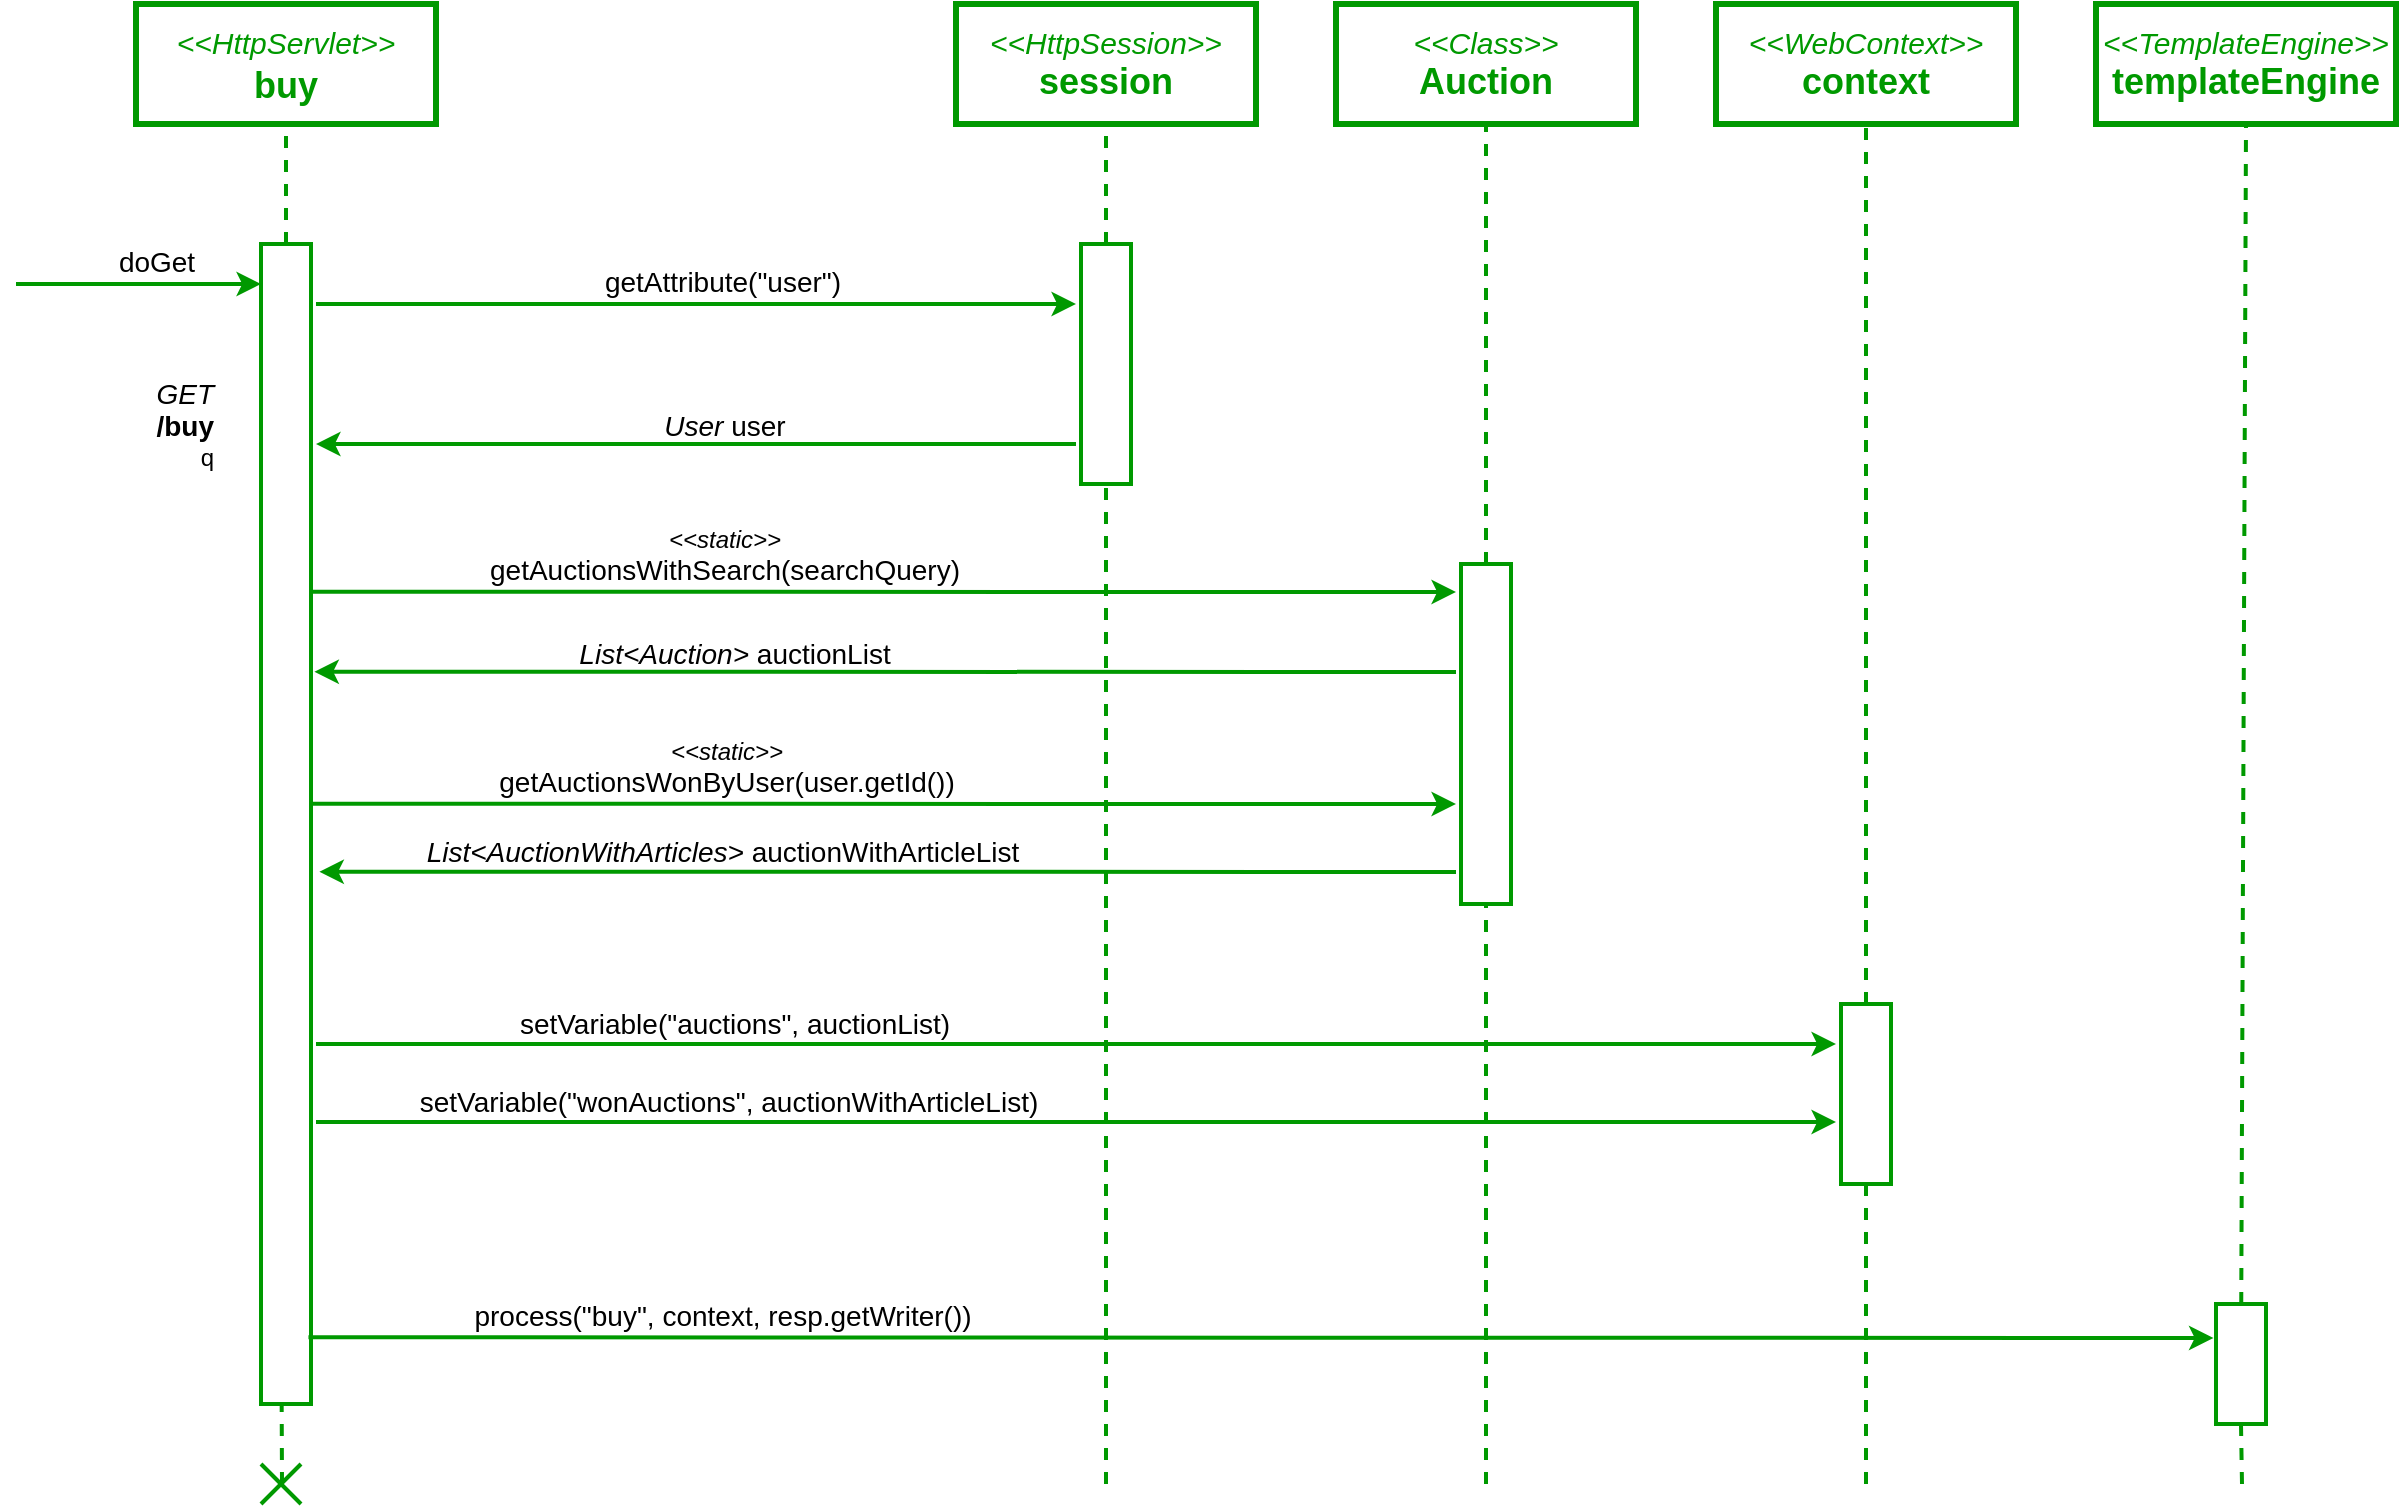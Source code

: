 <mxfile version="21.2.1" type="device">
  <diagram name="Page-1" id="4_tPyxa64Dnfn5mtqRyB">
    <mxGraphModel dx="1477" dy="469" grid="1" gridSize="10" guides="1" tooltips="1" connect="1" arrows="1" fold="1" page="1" pageScale="1" pageWidth="850" pageHeight="1100" math="0" shadow="0">
      <root>
        <mxCell id="0" />
        <mxCell id="1" parent="0" />
        <mxCell id="D11aKV0CUpfygHuOLcRb-1" value="&lt;i style=&quot;border-color: var(--border-color); color: rgb(0, 153, 0);&quot;&gt;&lt;font style=&quot;border-color: var(--border-color); font-size: 15px;&quot;&gt;&amp;lt;&amp;lt;HttpServlet&amp;gt;&amp;gt;&lt;/font&gt;&lt;/i&gt;&lt;font color=&quot;#009900&quot; style=&quot;&quot;&gt;&lt;b style=&quot;font-size: 18px;&quot;&gt;&lt;br&gt;buy&lt;br&gt;&lt;/b&gt;&lt;/font&gt;" style="rounded=0;whiteSpace=wrap;html=1;strokeWidth=3;fillColor=default;strokeColor=#009900;" parent="1" vertex="1">
          <mxGeometry x="-160" y="220" width="150" height="60" as="geometry" />
        </mxCell>
        <mxCell id="D11aKV0CUpfygHuOLcRb-2" value="&lt;font color=&quot;#009900&quot; style=&quot;&quot;&gt;&lt;i style=&quot;&quot;&gt;&lt;font style=&quot;font-size: 15px;&quot;&gt;&amp;lt;&amp;lt;Class&amp;gt;&amp;gt;&lt;/font&gt;&lt;/i&gt;&lt;br&gt;&lt;span style=&quot;font-size: 18px;&quot;&gt;&lt;b&gt;Auction&lt;/b&gt;&lt;/span&gt;&lt;br&gt;&lt;/font&gt;" style="rounded=0;whiteSpace=wrap;html=1;strokeWidth=3;fillColor=default;strokeColor=#009900;" parent="1" vertex="1">
          <mxGeometry x="440" y="220" width="150" height="60" as="geometry" />
        </mxCell>
        <mxCell id="D11aKV0CUpfygHuOLcRb-3" value="" style="endArrow=none;html=1;rounded=0;entryX=0.5;entryY=1;entryDx=0;entryDy=0;strokeWidth=2;fillColor=#d5e8d4;strokeColor=#009900;dashed=1;" parent="1" source="D11aKV0CUpfygHuOLcRb-6" target="D11aKV0CUpfygHuOLcRb-1" edge="1">
          <mxGeometry width="50" height="50" relative="1" as="geometry">
            <mxPoint x="-85" y="670" as="sourcePoint" />
            <mxPoint x="160" y="440" as="targetPoint" />
          </mxGeometry>
        </mxCell>
        <mxCell id="D11aKV0CUpfygHuOLcRb-4" value="" style="endArrow=none;html=1;rounded=0;entryX=0.5;entryY=1;entryDx=0;entryDy=0;strokeWidth=2;fillColor=#d5e8d4;strokeColor=#009900;dashed=1;" parent="1" source="D11aKV0CUpfygHuOLcRb-9" target="D11aKV0CUpfygHuOLcRb-2" edge="1">
          <mxGeometry width="50" height="50" relative="1" as="geometry">
            <mxPoint x="515" y="670" as="sourcePoint" />
            <mxPoint x="235" y="350" as="targetPoint" />
          </mxGeometry>
        </mxCell>
        <mxCell id="D11aKV0CUpfygHuOLcRb-5" value="" style="endArrow=none;html=1;rounded=0;entryX=0.412;entryY=1.004;entryDx=0;entryDy=0;strokeWidth=2;fillColor=#d5e8d4;strokeColor=#009900;dashed=1;entryPerimeter=0;" parent="1" edge="1">
          <mxGeometry width="50" height="50" relative="1" as="geometry">
            <mxPoint x="-87" y="960" as="sourcePoint" />
            <mxPoint x="-87.2" y="911.96" as="targetPoint" />
          </mxGeometry>
        </mxCell>
        <mxCell id="D11aKV0CUpfygHuOLcRb-6" value="" style="rounded=0;whiteSpace=wrap;html=1;fillColor=#FFFFFF;strokeWidth=2;strokeColor=#009900;" parent="1" vertex="1">
          <mxGeometry x="-97.5" y="340" width="25" height="580" as="geometry" />
        </mxCell>
        <mxCell id="D11aKV0CUpfygHuOLcRb-7" value="" style="endArrow=none;html=1;rounded=0;strokeWidth=2;strokeColor=#009900;startArrow=classic;startFill=1;entryX=1.008;entryY=0.241;entryDx=0;entryDy=0;entryPerimeter=0;" parent="1" edge="1">
          <mxGeometry width="50" height="50" relative="1" as="geometry">
            <mxPoint x="500" y="620" as="sourcePoint" />
            <mxPoint x="-72.5" y="619.84" as="targetPoint" />
          </mxGeometry>
        </mxCell>
        <mxCell id="D11aKV0CUpfygHuOLcRb-9" value="" style="rounded=0;whiteSpace=wrap;html=1;fillColor=#FFFFFF;strokeWidth=2;strokeColor=#009900;" parent="1" vertex="1">
          <mxGeometry x="502.5" y="500" width="25" height="170" as="geometry" />
        </mxCell>
        <mxCell id="D11aKV0CUpfygHuOLcRb-10" value="&lt;font style=&quot;&quot;&gt;&lt;i style=&quot;&quot;&gt;&lt;font style=&quot;font-size: 12px;&quot;&gt;&amp;lt;&amp;lt;static&amp;gt;&amp;gt;&lt;/font&gt;&lt;/i&gt;&lt;br&gt;&lt;span style=&quot;font-size: 14px;&quot;&gt;getAuctionsWonByUser(user.getId())&lt;/span&gt;&lt;/font&gt;" style="text;html=1;align=center;verticalAlign=middle;resizable=0;points=[];autosize=1;strokeColor=none;fillColor=none;" parent="1" vertex="1">
          <mxGeometry x="9.8" y="582" width="250" height="40" as="geometry" />
        </mxCell>
        <mxCell id="D11aKV0CUpfygHuOLcRb-11" value="&lt;font color=&quot;#009900&quot; style=&quot;&quot;&gt;&lt;i style=&quot;&quot;&gt;&lt;font style=&quot;font-size: 15px;&quot;&gt;&amp;lt;&amp;lt;WebContext&amp;gt;&amp;gt;&lt;/font&gt;&lt;/i&gt;&lt;br&gt;&lt;span style=&quot;font-size: 18px;&quot;&gt;&lt;b&gt;context&lt;/b&gt;&lt;/span&gt;&lt;br&gt;&lt;/font&gt;" style="rounded=0;whiteSpace=wrap;html=1;strokeWidth=3;fillColor=default;strokeColor=#009900;" parent="1" vertex="1">
          <mxGeometry x="630" y="220" width="150" height="60" as="geometry" />
        </mxCell>
        <mxCell id="D11aKV0CUpfygHuOLcRb-12" value="" style="endArrow=none;html=1;rounded=0;entryX=0.5;entryY=1;entryDx=0;entryDy=0;strokeWidth=2;fillColor=#d5e8d4;strokeColor=#009900;dashed=1;" parent="1" source="D11aKV0CUpfygHuOLcRb-14" target="D11aKV0CUpfygHuOLcRb-11" edge="1">
          <mxGeometry width="50" height="50" relative="1" as="geometry">
            <mxPoint x="705" y="670" as="sourcePoint" />
            <mxPoint x="425" y="350" as="targetPoint" />
          </mxGeometry>
        </mxCell>
        <mxCell id="D11aKV0CUpfygHuOLcRb-13" value="" style="endArrow=none;html=1;rounded=0;entryX=0.5;entryY=1;entryDx=0;entryDy=0;strokeWidth=2;fillColor=#d5e8d4;strokeColor=#009900;dashed=1;" parent="1" target="D11aKV0CUpfygHuOLcRb-14" edge="1">
          <mxGeometry width="50" height="50" relative="1" as="geometry">
            <mxPoint x="705" y="960" as="sourcePoint" />
            <mxPoint x="702.5" y="740" as="targetPoint" />
          </mxGeometry>
        </mxCell>
        <mxCell id="D11aKV0CUpfygHuOLcRb-14" value="" style="rounded=0;whiteSpace=wrap;html=1;fillColor=#FFFFFF;strokeWidth=2;strokeColor=#009900;" parent="1" vertex="1">
          <mxGeometry x="692.5" y="720" width="25" height="90" as="geometry" />
        </mxCell>
        <mxCell id="D11aKV0CUpfygHuOLcRb-15" value="" style="endArrow=none;html=1;rounded=0;strokeWidth=2;strokeColor=#009900;startArrow=classic;startFill=1;entryX=1.049;entryY=0.611;entryDx=0;entryDy=0;entryPerimeter=0;" parent="1" edge="1">
          <mxGeometry width="50" height="50" relative="1" as="geometry">
            <mxPoint x="878.75" y="887" as="sourcePoint" />
            <mxPoint x="-73.775" y="886.64" as="targetPoint" />
          </mxGeometry>
        </mxCell>
        <mxCell id="D11aKV0CUpfygHuOLcRb-16" value="&lt;font style=&quot;font-size: 14px;&quot;&gt;process(&quot;buy&quot;, context, resp.getWriter())&lt;/font&gt;" style="text;html=1;align=center;verticalAlign=middle;resizable=0;points=[];autosize=1;strokeColor=none;fillColor=none;" parent="1" vertex="1">
          <mxGeometry x="-2.5" y="861" width="270" height="30" as="geometry" />
        </mxCell>
        <mxCell id="D11aKV0CUpfygHuOLcRb-17" value="" style="endArrow=none;html=1;rounded=0;exitX=0;exitY=0.25;exitDx=0;exitDy=0;strokeWidth=2;strokeColor=#009900;startArrow=classic;startFill=1;" parent="1" edge="1">
          <mxGeometry width="50" height="50" relative="1" as="geometry">
            <mxPoint x="-97.5" y="360" as="sourcePoint" />
            <mxPoint x="-220" y="360" as="targetPoint" />
          </mxGeometry>
        </mxCell>
        <mxCell id="D11aKV0CUpfygHuOLcRb-18" value="&lt;font style=&quot;font-size: 14px;&quot;&gt;doGet&lt;/font&gt;" style="text;html=1;align=center;verticalAlign=middle;resizable=0;points=[];autosize=1;strokeColor=none;fillColor=none;" parent="1" vertex="1">
          <mxGeometry x="-180" y="334" width="60" height="30" as="geometry" />
        </mxCell>
        <mxCell id="D11aKV0CUpfygHuOLcRb-19" value="&lt;font style=&quot;font-size: 14px;&quot;&gt;&lt;i&gt;GET&lt;br&gt;&lt;/i&gt;&lt;b&gt;/buy&lt;/b&gt;&lt;/font&gt;&lt;br&gt;q" style="text;html=1;align=right;verticalAlign=middle;resizable=0;points=[];autosize=1;strokeColor=none;fillColor=none;" parent="1" vertex="1">
          <mxGeometry x="-170" y="400" width="50" height="60" as="geometry" />
        </mxCell>
        <mxCell id="D11aKV0CUpfygHuOLcRb-20" value="&lt;font color=&quot;#009900&quot; style=&quot;&quot;&gt;&lt;span style=&quot;font-size: 15px;&quot;&gt;&lt;i&gt;&amp;lt;&amp;lt;HttpSession&amp;gt;&amp;gt;&lt;/i&gt;&lt;/span&gt;&lt;br&gt;&lt;span style=&quot;font-size: 18px;&quot;&gt;&lt;b&gt;session&lt;/b&gt;&lt;/span&gt;&lt;br&gt;&lt;/font&gt;" style="rounded=0;whiteSpace=wrap;html=1;strokeWidth=3;fillColor=default;strokeColor=#009900;" parent="1" vertex="1">
          <mxGeometry x="250" y="220" width="150" height="60" as="geometry" />
        </mxCell>
        <mxCell id="D11aKV0CUpfygHuOLcRb-21" value="" style="endArrow=none;html=1;rounded=0;entryX=0.5;entryY=1;entryDx=0;entryDy=0;strokeWidth=2;fillColor=#d5e8d4;strokeColor=#009900;dashed=1;" parent="1" source="D11aKV0CUpfygHuOLcRb-23" target="D11aKV0CUpfygHuOLcRb-20" edge="1">
          <mxGeometry width="50" height="50" relative="1" as="geometry">
            <mxPoint x="325" y="670" as="sourcePoint" />
            <mxPoint x="45" y="350" as="targetPoint" />
          </mxGeometry>
        </mxCell>
        <mxCell id="D11aKV0CUpfygHuOLcRb-22" value="" style="endArrow=none;html=1;rounded=0;entryX=0.5;entryY=1;entryDx=0;entryDy=0;strokeWidth=2;fillColor=#d5e8d4;strokeColor=#009900;dashed=1;" parent="1" target="D11aKV0CUpfygHuOLcRb-23" edge="1">
          <mxGeometry width="50" height="50" relative="1" as="geometry">
            <mxPoint x="325" y="960" as="sourcePoint" />
            <mxPoint x="325" y="490" as="targetPoint" />
          </mxGeometry>
        </mxCell>
        <mxCell id="D11aKV0CUpfygHuOLcRb-23" value="" style="rounded=0;whiteSpace=wrap;html=1;fillColor=#FFFFFF;strokeWidth=2;strokeColor=#009900;" parent="1" vertex="1">
          <mxGeometry x="312.5" y="340" width="25" height="120" as="geometry" />
        </mxCell>
        <mxCell id="D11aKV0CUpfygHuOLcRb-24" value="" style="endArrow=none;html=1;rounded=0;strokeWidth=2;strokeColor=#009900;startArrow=classic;startFill=1;" parent="1" edge="1">
          <mxGeometry width="50" height="50" relative="1" as="geometry">
            <mxPoint x="310" y="370" as="sourcePoint" />
            <mxPoint x="-70" y="370" as="targetPoint" />
          </mxGeometry>
        </mxCell>
        <mxCell id="D11aKV0CUpfygHuOLcRb-25" value="&lt;font style=&quot;font-size: 14px;&quot;&gt;getAttribute(&quot;user&quot;)&lt;/font&gt;" style="text;html=1;align=center;verticalAlign=middle;resizable=0;points=[];autosize=1;strokeColor=none;fillColor=none;" parent="1" vertex="1">
          <mxGeometry x="63" y="344" width="140" height="30" as="geometry" />
        </mxCell>
        <mxCell id="D11aKV0CUpfygHuOLcRb-26" value="" style="endArrow=none;html=1;rounded=0;strokeWidth=2;strokeColor=#009900;startArrow=classic;startFill=1;" parent="1" edge="1">
          <mxGeometry width="50" height="50" relative="1" as="geometry">
            <mxPoint x="-70" y="440" as="sourcePoint" />
            <mxPoint x="310" y="440" as="targetPoint" />
          </mxGeometry>
        </mxCell>
        <mxCell id="D11aKV0CUpfygHuOLcRb-27" value="&lt;font style=&quot;font-size: 14px;&quot;&gt;&lt;i&gt;User&lt;/i&gt; user&lt;/font&gt;" style="text;html=1;align=center;verticalAlign=middle;resizable=0;points=[];autosize=1;strokeColor=none;fillColor=none;" parent="1" vertex="1">
          <mxGeometry x="93.5" y="416" width="80" height="30" as="geometry" />
        </mxCell>
        <mxCell id="D11aKV0CUpfygHuOLcRb-28" value="" style="group" parent="1" vertex="1" connectable="0">
          <mxGeometry x="-97.5" y="950" width="20" height="20" as="geometry" />
        </mxCell>
        <mxCell id="D11aKV0CUpfygHuOLcRb-29" value="" style="endArrow=none;html=1;rounded=0;strokeWidth=2;fillColor=#d5e8d4;strokeColor=#009900;" parent="D11aKV0CUpfygHuOLcRb-28" edge="1">
          <mxGeometry width="50" height="50" relative="1" as="geometry">
            <mxPoint y="20" as="sourcePoint" />
            <mxPoint x="20" as="targetPoint" />
          </mxGeometry>
        </mxCell>
        <mxCell id="D11aKV0CUpfygHuOLcRb-30" value="" style="endArrow=none;html=1;rounded=0;strokeWidth=2;fillColor=#d5e8d4;strokeColor=#009900;" parent="D11aKV0CUpfygHuOLcRb-28" edge="1">
          <mxGeometry width="50" height="50" relative="1" as="geometry">
            <mxPoint x="20" y="20" as="sourcePoint" />
            <mxPoint as="targetPoint" />
          </mxGeometry>
        </mxCell>
        <mxCell id="D11aKV0CUpfygHuOLcRb-36" value="" style="endArrow=none;html=1;rounded=0;strokeWidth=2;strokeColor=#009900;startArrow=classic;startFill=1;entryX=1.008;entryY=0.241;entryDx=0;entryDy=0;entryPerimeter=0;" parent="1" edge="1">
          <mxGeometry width="50" height="50" relative="1" as="geometry">
            <mxPoint x="500" y="514" as="sourcePoint" />
            <mxPoint x="-73.3" y="513.84" as="targetPoint" />
          </mxGeometry>
        </mxCell>
        <mxCell id="D11aKV0CUpfygHuOLcRb-37" value="&lt;font style=&quot;&quot;&gt;&lt;i style=&quot;&quot;&gt;&lt;font style=&quot;font-size: 12px;&quot;&gt;&amp;lt;&amp;lt;static&amp;gt;&amp;gt;&lt;/font&gt;&lt;/i&gt;&lt;br&gt;&lt;span style=&quot;font-size: 14px;&quot;&gt;getAuctionsWithSearch(searchQuery)&lt;/span&gt;&lt;/font&gt;" style="text;html=1;align=center;verticalAlign=middle;resizable=0;points=[];autosize=1;strokeColor=none;fillColor=none;" parent="1" vertex="1">
          <mxGeometry x="4" y="476" width="260" height="40" as="geometry" />
        </mxCell>
        <mxCell id="D11aKV0CUpfygHuOLcRb-38" value="" style="endArrow=none;html=1;rounded=0;strokeWidth=2;strokeColor=#009900;startArrow=classic;startFill=1;" parent="1" edge="1">
          <mxGeometry width="50" height="50" relative="1" as="geometry">
            <mxPoint x="-70.8" y="553.84" as="sourcePoint" />
            <mxPoint x="500" y="554" as="targetPoint" />
          </mxGeometry>
        </mxCell>
        <mxCell id="D11aKV0CUpfygHuOLcRb-39" value="&lt;font style=&quot;font-size: 14px;&quot;&gt;&lt;i&gt;List&amp;lt;Auction&amp;gt;&lt;/i&gt;&amp;nbsp;auctionList&lt;/font&gt;" style="text;html=1;align=center;verticalAlign=middle;resizable=0;points=[];autosize=1;strokeColor=none;fillColor=none;" parent="1" vertex="1">
          <mxGeometry x="48.5" y="530" width="180" height="30" as="geometry" />
        </mxCell>
        <mxCell id="D11aKV0CUpfygHuOLcRb-40" value="" style="endArrow=none;html=1;rounded=0;strokeWidth=2;strokeColor=#009900;startArrow=classic;startFill=1;" parent="1" edge="1">
          <mxGeometry width="50" height="50" relative="1" as="geometry">
            <mxPoint x="-68.3" y="653.84" as="sourcePoint" />
            <mxPoint x="500" y="654" as="targetPoint" />
          </mxGeometry>
        </mxCell>
        <mxCell id="D11aKV0CUpfygHuOLcRb-41" value="&lt;font style=&quot;font-size: 14px;&quot;&gt;&lt;i style=&quot;border-color: var(--border-color);&quot;&gt;List&amp;lt;AuctionWithArticles&amp;gt;&lt;/i&gt;&amp;nbsp;auctionWithArticleList&lt;/font&gt;" style="text;html=1;align=center;verticalAlign=middle;resizable=0;points=[];autosize=1;strokeColor=none;fillColor=none;" parent="1" vertex="1">
          <mxGeometry x="-27" y="629" width="320" height="30" as="geometry" />
        </mxCell>
        <mxCell id="D11aKV0CUpfygHuOLcRb-44" value="" style="endArrow=none;html=1;rounded=0;strokeWidth=2;strokeColor=#009900;startArrow=classic;startFill=1;" parent="1" edge="1">
          <mxGeometry width="50" height="50" relative="1" as="geometry">
            <mxPoint x="690" y="740" as="sourcePoint" />
            <mxPoint x="-70" y="740" as="targetPoint" />
          </mxGeometry>
        </mxCell>
        <mxCell id="D11aKV0CUpfygHuOLcRb-45" value="&lt;font style=&quot;font-size: 14px;&quot;&gt;setVariable(&quot;auctions&quot;, auctionList)&lt;/font&gt;" style="text;html=1;align=center;verticalAlign=middle;resizable=0;points=[];autosize=1;strokeColor=none;fillColor=none;" parent="1" vertex="1">
          <mxGeometry x="18.5" y="715" width="240" height="30" as="geometry" />
        </mxCell>
        <mxCell id="D11aKV0CUpfygHuOLcRb-47" value="" style="endArrow=none;html=1;rounded=0;entryX=0.5;entryY=1;entryDx=0;entryDy=0;strokeWidth=2;fillColor=#d5e8d4;strokeColor=#009900;dashed=1;" parent="1" target="D11aKV0CUpfygHuOLcRb-9" edge="1">
          <mxGeometry width="50" height="50" relative="1" as="geometry">
            <mxPoint x="515" y="960" as="sourcePoint" />
            <mxPoint x="515" y="676" as="targetPoint" />
          </mxGeometry>
        </mxCell>
        <mxCell id="D11aKV0CUpfygHuOLcRb-48" value="&lt;font color=&quot;#009900&quot; style=&quot;&quot;&gt;&lt;i style=&quot;&quot;&gt;&lt;font style=&quot;font-size: 15px;&quot;&gt;&amp;lt;&amp;lt;TemplateEngine&amp;gt;&amp;gt;&lt;/font&gt;&lt;/i&gt;&lt;br&gt;&lt;span style=&quot;font-size: 18px;&quot;&gt;&lt;b&gt;templateEngine&lt;/b&gt;&lt;/span&gt;&lt;br&gt;&lt;/font&gt;" style="rounded=0;whiteSpace=wrap;html=1;strokeWidth=3;fillColor=default;strokeColor=#009900;" parent="1" vertex="1">
          <mxGeometry x="820" y="220" width="150" height="60" as="geometry" />
        </mxCell>
        <mxCell id="D11aKV0CUpfygHuOLcRb-49" value="" style="endArrow=none;html=1;rounded=0;entryX=0.5;entryY=1;entryDx=0;entryDy=0;strokeWidth=2;fillColor=#d5e8d4;strokeColor=#009900;dashed=1;" parent="1" source="D11aKV0CUpfygHuOLcRb-51" target="D11aKV0CUpfygHuOLcRb-48" edge="1">
          <mxGeometry width="50" height="50" relative="1" as="geometry">
            <mxPoint x="895" y="670" as="sourcePoint" />
            <mxPoint x="615" y="350" as="targetPoint" />
          </mxGeometry>
        </mxCell>
        <mxCell id="D11aKV0CUpfygHuOLcRb-50" value="" style="endArrow=none;html=1;rounded=0;entryX=0.5;entryY=1;entryDx=0;entryDy=0;strokeWidth=2;fillColor=#d5e8d4;strokeColor=#009900;dashed=1;" parent="1" target="D11aKV0CUpfygHuOLcRb-51" edge="1">
          <mxGeometry width="50" height="50" relative="1" as="geometry">
            <mxPoint x="893" y="960" as="sourcePoint" />
            <mxPoint x="892.5" y="740" as="targetPoint" />
          </mxGeometry>
        </mxCell>
        <mxCell id="D11aKV0CUpfygHuOLcRb-51" value="" style="rounded=0;whiteSpace=wrap;html=1;fillColor=#FFFFFF;strokeWidth=2;strokeColor=#009900;" parent="1" vertex="1">
          <mxGeometry x="880" y="870" width="25" height="60" as="geometry" />
        </mxCell>
        <mxCell id="D11aKV0CUpfygHuOLcRb-56" value="" style="endArrow=none;html=1;rounded=0;strokeWidth=2;strokeColor=#009900;startArrow=classic;startFill=1;" parent="1" edge="1">
          <mxGeometry width="50" height="50" relative="1" as="geometry">
            <mxPoint x="690" y="779" as="sourcePoint" />
            <mxPoint x="-70" y="779" as="targetPoint" />
          </mxGeometry>
        </mxCell>
        <mxCell id="D11aKV0CUpfygHuOLcRb-57" value="&lt;font style=&quot;font-size: 14px;&quot;&gt;setVariable(&quot;wonAuctions&quot;, auctionWithArticleList)&lt;/font&gt;" style="text;html=1;align=center;verticalAlign=middle;resizable=0;points=[];autosize=1;strokeColor=none;fillColor=none;" parent="1" vertex="1">
          <mxGeometry x="-29" y="754" width="330" height="30" as="geometry" />
        </mxCell>
      </root>
    </mxGraphModel>
  </diagram>
</mxfile>
